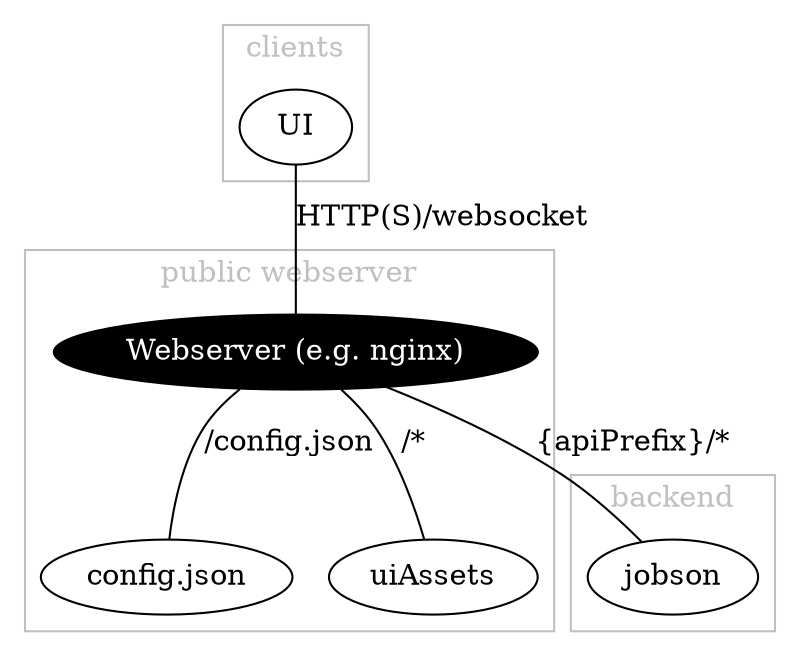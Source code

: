 # http://www.graphviz.org/content/cluster

graph G {
    
    subgraph cluster_clients {
        label = "clients";
        color = grey;
        fontcolor=grey;
        
        user [label="UI"];
    }
    
    subgraph cluster_webserver {
        label = "public webserver";
        color = "grey";
        fontcolor = grey;
        
        server;
        config [label="config.json"];
        uiAssets;
    }
    
    subgraph cluster_jobson {
        label = "backend";
        color = grey;
        fontcolor = grey;
        
        jobson;
    }
    
    server [label="Webserver (e.g. nginx)", color=black, style=filled, fontcolor=white];
    
    user -- server [label="HTTP(S)/websocket"];
    server -- config [label="/config.json"];
    server -- uiAssets [label=" /*"];
    server -- jobson [label="{apiPrefix}/*"];
}
